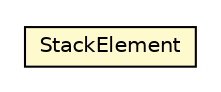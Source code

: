 #!/usr/local/bin/dot
#
# Class diagram 
# Generated by UMLGraph version R5_6-24-gf6e263 (http://www.umlgraph.org/)
#

digraph G {
	edge [fontname="Helvetica",fontsize=10,labelfontname="Helvetica",labelfontsize=10];
	node [fontname="Helvetica",fontsize=10,shape=plaintext];
	nodesep=0.25;
	ranksep=0.5;
	// org.universAAL.middleware.util.GraphIterator.StackElement
	c4056018 [label=<<table title="org.universAAL.middleware.util.GraphIterator.StackElement" border="0" cellborder="1" cellspacing="0" cellpadding="2" port="p" bgcolor="lemonChiffon" href="./GraphIterator.StackElement.html">
		<tr><td><table border="0" cellspacing="0" cellpadding="1">
<tr><td align="center" balign="center"> StackElement </td></tr>
		</table></td></tr>
		</table>>, URL="./GraphIterator.StackElement.html", fontname="Helvetica", fontcolor="black", fontsize=10.0];
}

